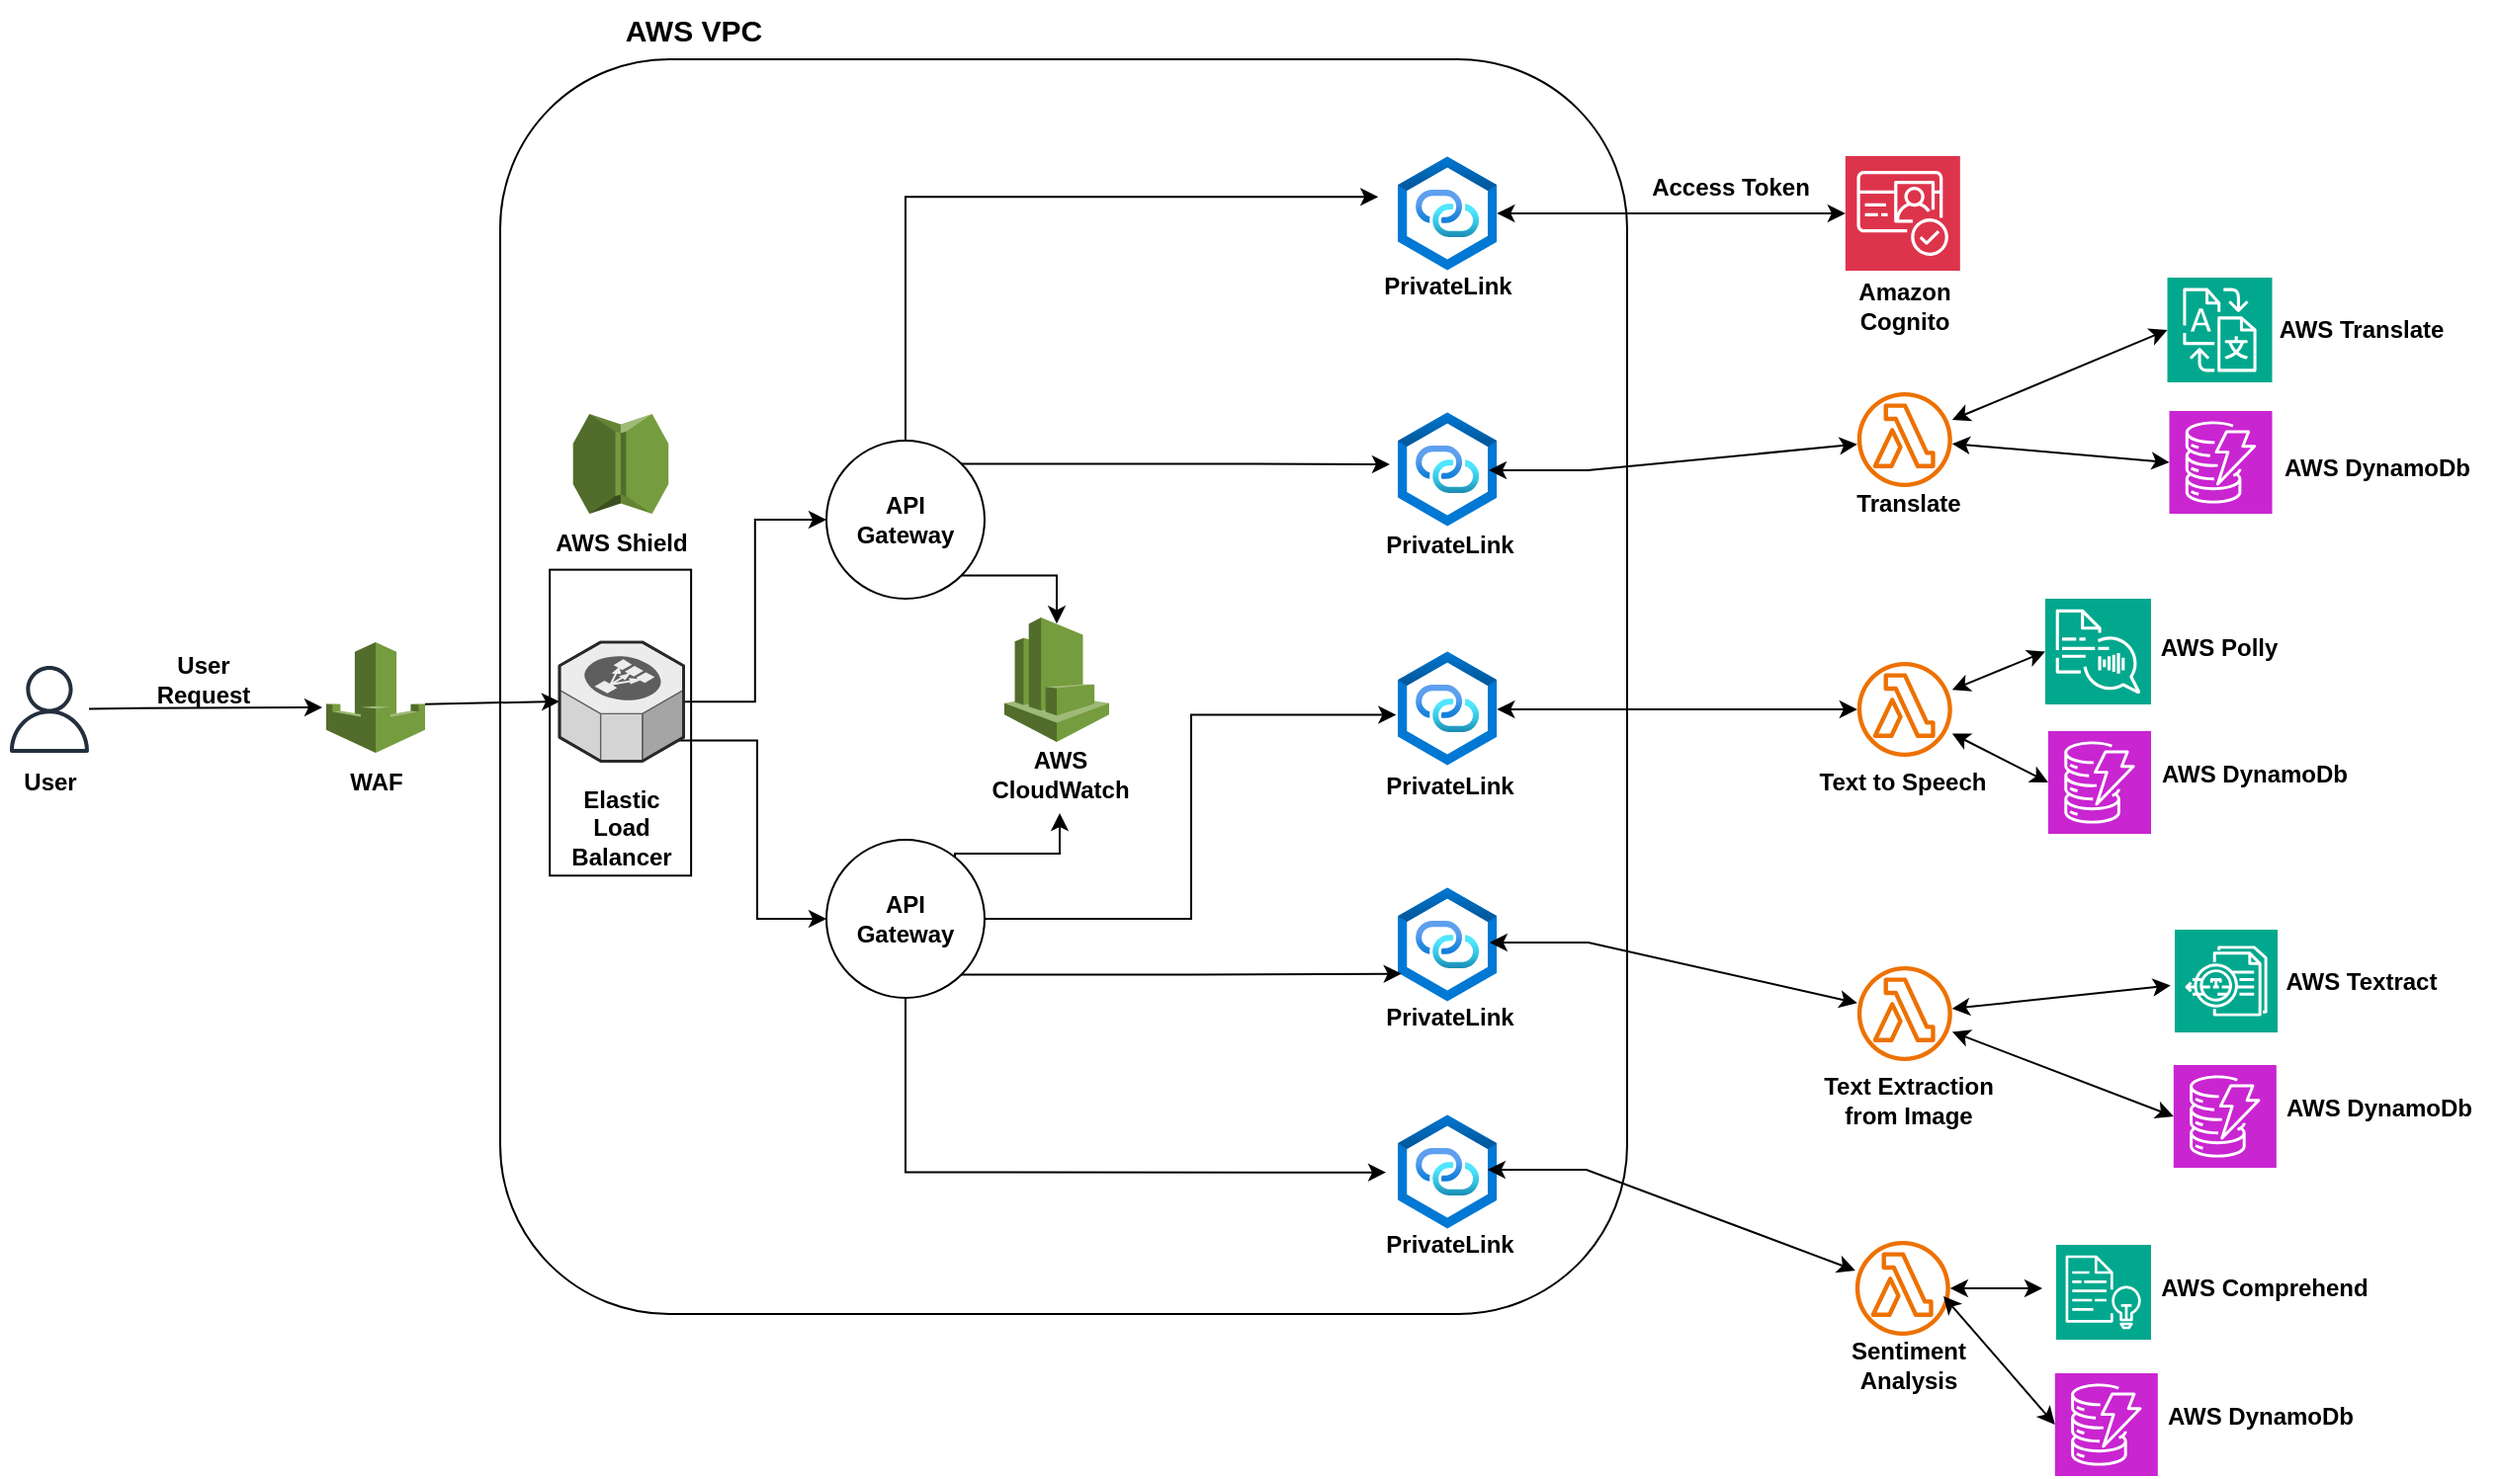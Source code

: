 <mxfile version="24.0.5" type="device">
  <diagram id="Ht1M8jgEwFfnCIfOTk4-" name="Page-1">
    <mxGraphModel dx="1774" dy="884" grid="1" gridSize="10" guides="1" tooltips="1" connect="1" arrows="1" fold="1" page="1" pageScale="1" pageWidth="1169" pageHeight="827" math="0" shadow="0">
      <root>
        <mxCell id="0" />
        <mxCell id="1" parent="0" />
        <mxCell id="k1oZT4vzYtAEEAk6muaA-3" value="" style="endArrow=classic;html=1;rounded=0;" parent="1" source="k1oZT4vzYtAEEAk6muaA-6" edge="1">
          <mxGeometry width="50" height="50" relative="1" as="geometry">
            <mxPoint x="70" y="383.41" as="sourcePoint" />
            <mxPoint x="180" y="383" as="targetPoint" />
            <Array as="points">
              <mxPoint x="90" y="383.41" />
            </Array>
          </mxGeometry>
        </mxCell>
        <mxCell id="k1oZT4vzYtAEEAk6muaA-4" value="&lt;div&gt;User&lt;/div&gt;Request" style="text;html=1;align=center;verticalAlign=middle;whiteSpace=wrap;rounded=0;fontStyle=1" parent="1" vertex="1">
          <mxGeometry x="90" y="354" width="60" height="30" as="geometry" />
        </mxCell>
        <mxCell id="k1oZT4vzYtAEEAk6muaA-5" value="API&lt;div&gt;Gateway&lt;/div&gt;" style="ellipse;whiteSpace=wrap;html=1;aspect=fixed;fontStyle=1" parent="1" vertex="1">
          <mxGeometry x="435" y="248" width="80" height="80" as="geometry" />
        </mxCell>
        <mxCell id="k1oZT4vzYtAEEAk6muaA-6" value="" style="sketch=0;outlineConnect=0;fontColor=#232F3E;gradientColor=none;fillColor=#232F3D;strokeColor=none;dashed=0;verticalLabelPosition=bottom;verticalAlign=top;align=center;html=1;fontSize=12;fontStyle=0;aspect=fixed;pointerEvents=1;shape=mxgraph.aws4.user;" parent="1" vertex="1">
          <mxGeometry x="20" y="362" width="44" height="44" as="geometry" />
        </mxCell>
        <mxCell id="k1oZT4vzYtAEEAk6muaA-15" value="" style="outlineConnect=0;dashed=0;verticalLabelPosition=bottom;verticalAlign=top;align=center;html=1;shape=mxgraph.aws3.shield;fillColor=#759C3E;gradientColor=none;" parent="1" vertex="1">
          <mxGeometry x="306.87" y="234.5" width="48.25" height="50.5" as="geometry" />
        </mxCell>
        <mxCell id="k1oZT4vzYtAEEAk6muaA-18" value="&lt;b&gt;AWS Shield&lt;/b&gt;" style="text;html=1;align=center;verticalAlign=middle;resizable=0;points=[];autosize=1;strokeColor=none;fillColor=none;" parent="1" vertex="1">
          <mxGeometry x="286" y="285" width="90" height="30" as="geometry" />
        </mxCell>
        <mxCell id="k1oZT4vzYtAEEAk6muaA-19" value="&lt;b&gt;User&lt;/b&gt;" style="text;html=1;align=center;verticalAlign=middle;resizable=0;points=[];autosize=1;strokeColor=none;fillColor=none;" parent="1" vertex="1">
          <mxGeometry x="17" y="406" width="50" height="30" as="geometry" />
        </mxCell>
        <mxCell id="k1oZT4vzYtAEEAk6muaA-20" value="" style="outlineConnect=0;dashed=0;verticalLabelPosition=bottom;verticalAlign=top;align=center;html=1;shape=mxgraph.aws3.waf;fillColor=#759C3E;gradientColor=none;" parent="1" vertex="1">
          <mxGeometry x="182" y="350" width="50" height="56" as="geometry" />
        </mxCell>
        <mxCell id="k1oZT4vzYtAEEAk6muaA-21" value="&lt;b&gt;WAF&lt;/b&gt;" style="text;html=1;align=center;verticalAlign=middle;resizable=0;points=[];autosize=1;strokeColor=none;fillColor=none;" parent="1" vertex="1">
          <mxGeometry x="182" y="406" width="50" height="30" as="geometry" />
        </mxCell>
        <mxCell id="k1oZT4vzYtAEEAk6muaA-36" style="edgeStyle=orthogonalEdgeStyle;rounded=0;orthogonalLoop=1;jettySize=auto;html=1;entryX=0;entryY=0.5;entryDx=0;entryDy=0;" parent="1" source="k1oZT4vzYtAEEAk6muaA-34" target="k1oZT4vzYtAEEAk6muaA-5" edge="1">
          <mxGeometry relative="1" as="geometry">
            <mxPoint x="370" y="385" as="sourcePoint" />
          </mxGeometry>
        </mxCell>
        <mxCell id="k1oZT4vzYtAEEAk6muaA-52" style="edgeStyle=orthogonalEdgeStyle;rounded=0;orthogonalLoop=1;jettySize=auto;html=1;entryX=0;entryY=0.5;entryDx=0;entryDy=0;exitX=0.689;exitY=0.827;exitDx=0;exitDy=0;exitPerimeter=0;" parent="1" source="k1oZT4vzYtAEEAk6muaA-34" target="k1oZT4vzYtAEEAk6muaA-50" edge="1">
          <mxGeometry relative="1" as="geometry">
            <Array as="points">
              <mxPoint x="400" y="400" />
              <mxPoint x="400" y="490" />
            </Array>
          </mxGeometry>
        </mxCell>
        <mxCell id="k1oZT4vzYtAEEAk6muaA-26" value="" style="rounded=0;whiteSpace=wrap;html=1;rotation=90;fillColor=none;" parent="1" vertex="1">
          <mxGeometry x="253.41" y="354.99" width="154.82" height="71.48" as="geometry" />
        </mxCell>
        <mxCell id="k1oZT4vzYtAEEAk6muaA-31" value="" style="endArrow=classic;html=1;rounded=0;exitX=1;exitY=0.56;exitDx=0;exitDy=0;exitPerimeter=0;" parent="1" source="k1oZT4vzYtAEEAk6muaA-20" edge="1">
          <mxGeometry width="50" height="50" relative="1" as="geometry">
            <mxPoint x="237" y="381.36" as="sourcePoint" />
            <mxPoint x="300" y="380" as="targetPoint" />
          </mxGeometry>
        </mxCell>
        <mxCell id="k1oZT4vzYtAEEAk6muaA-34" value="" style="verticalLabelPosition=bottom;html=1;verticalAlign=top;strokeWidth=1;align=center;outlineConnect=0;dashed=0;outlineConnect=0;shape=mxgraph.aws3d.elasticLoadBalancing;fillColor=#ECECEC;strokeColor=#5E5E5E;aspect=fixed;" parent="1" vertex="1">
          <mxGeometry x="300" y="350" width="62.78" height="60.17" as="geometry" />
        </mxCell>
        <mxCell id="k1oZT4vzYtAEEAk6muaA-35" value="Elastic&lt;div&gt;Load&lt;/div&gt;&lt;div&gt;Balancer&lt;/div&gt;" style="text;html=1;align=center;verticalAlign=middle;resizable=0;points=[];autosize=1;strokeColor=none;fillColor=none;fontStyle=1" parent="1" vertex="1">
          <mxGeometry x="296.39" y="414" width="70" height="60" as="geometry" />
        </mxCell>
        <mxCell id="k1oZT4vzYtAEEAk6muaA-42" value="" style="outlineConnect=0;dashed=0;verticalLabelPosition=bottom;verticalAlign=top;align=center;html=1;shape=mxgraph.aws3.cloudwatch;fillColor=#759C3E;gradientColor=none;" parent="1" vertex="1">
          <mxGeometry x="525" y="337.5" width="53" height="63" as="geometry" />
        </mxCell>
        <mxCell id="k1oZT4vzYtAEEAk6muaA-43" value="&lt;b&gt;AWS&lt;/b&gt;&lt;div&gt;&lt;b&gt;CloudWatch&lt;/b&gt;&lt;/div&gt;" style="text;html=1;align=center;verticalAlign=middle;resizable=0;points=[];autosize=1;strokeColor=none;fillColor=none;" parent="1" vertex="1">
          <mxGeometry x="508" y="396.5" width="90" height="40" as="geometry" />
        </mxCell>
        <mxCell id="k1oZT4vzYtAEEAk6muaA-44" value="" style="rounded=1;whiteSpace=wrap;html=1;fillColor=none;" parent="1" vertex="1">
          <mxGeometry x="270" y="55" width="570" height="635" as="geometry" />
        </mxCell>
        <mxCell id="k1oZT4vzYtAEEAk6muaA-45" value="&lt;b&gt;&lt;font style=&quot;font-size: 15px;&quot;&gt;AWS VPC&lt;/font&gt;&lt;/b&gt;" style="text;html=1;align=center;verticalAlign=middle;whiteSpace=wrap;rounded=0;" parent="1" vertex="1">
          <mxGeometry x="328.23" y="25" width="80" height="30" as="geometry" />
        </mxCell>
        <mxCell id="k1oZT4vzYtAEEAk6muaA-54" style="edgeStyle=orthogonalEdgeStyle;rounded=0;orthogonalLoop=1;jettySize=auto;html=1;exitX=1;exitY=0;exitDx=0;exitDy=0;" parent="1" source="k1oZT4vzYtAEEAk6muaA-50" target="k1oZT4vzYtAEEAk6muaA-43" edge="1">
          <mxGeometry relative="1" as="geometry">
            <Array as="points">
              <mxPoint x="500" y="462" />
              <mxPoint x="500" y="457" />
              <mxPoint x="553" y="457" />
            </Array>
          </mxGeometry>
        </mxCell>
        <mxCell id="k1oZT4vzYtAEEAk6muaA-50" value="API&lt;div&gt;Gateway&lt;/div&gt;" style="ellipse;whiteSpace=wrap;html=1;aspect=fixed;fontStyle=1" parent="1" vertex="1">
          <mxGeometry x="435" y="450" width="80" height="80" as="geometry" />
        </mxCell>
        <mxCell id="k1oZT4vzYtAEEAk6muaA-53" style="edgeStyle=orthogonalEdgeStyle;rounded=0;orthogonalLoop=1;jettySize=auto;html=1;exitX=1;exitY=1;exitDx=0;exitDy=0;entryX=0.5;entryY=0.05;entryDx=0;entryDy=0;entryPerimeter=0;" parent="1" source="k1oZT4vzYtAEEAk6muaA-5" target="k1oZT4vzYtAEEAk6muaA-42" edge="1">
          <mxGeometry relative="1" as="geometry" />
        </mxCell>
        <mxCell id="k1oZT4vzYtAEEAk6muaA-58" value="" style="image;aspect=fixed;html=1;points=[];align=center;fontSize=12;image=img/lib/azure2/networking/Private_Link_Hub.svg;" parent="1" vertex="1">
          <mxGeometry x="724" y="104" width="50.15" height="58" as="geometry" />
        </mxCell>
        <mxCell id="k1oZT4vzYtAEEAk6muaA-59" value="" style="image;aspect=fixed;html=1;points=[];align=center;fontSize=12;image=img/lib/azure2/networking/Private_Link_Hub.svg;" parent="1" vertex="1">
          <mxGeometry x="724" y="233.5" width="50.15" height="58" as="geometry" />
        </mxCell>
        <mxCell id="k1oZT4vzYtAEEAk6muaA-60" value="" style="image;aspect=fixed;html=1;points=[];align=center;fontSize=12;image=img/lib/azure2/networking/Private_Link_Hub.svg;" parent="1" vertex="1">
          <mxGeometry x="724" y="354.5" width="50.15" height="58" as="geometry" />
        </mxCell>
        <mxCell id="k1oZT4vzYtAEEAk6muaA-61" value="" style="image;aspect=fixed;html=1;points=[];align=center;fontSize=12;image=img/lib/azure2/networking/Private_Link_Hub.svg;" parent="1" vertex="1">
          <mxGeometry x="724" y="474" width="50.15" height="58" as="geometry" />
        </mxCell>
        <mxCell id="k1oZT4vzYtAEEAk6muaA-62" value="" style="image;aspect=fixed;html=1;points=[];align=center;fontSize=12;image=img/lib/azure2/networking/Private_Link_Hub.svg;" parent="1" vertex="1">
          <mxGeometry x="724" y="589" width="50.15" height="58" as="geometry" />
        </mxCell>
        <mxCell id="k1oZT4vzYtAEEAk6muaA-66" style="edgeStyle=orthogonalEdgeStyle;rounded=0;orthogonalLoop=1;jettySize=auto;html=1;entryX=-0.197;entryY=0.356;entryDx=0;entryDy=0;entryPerimeter=0;" parent="1" source="k1oZT4vzYtAEEAk6muaA-5" target="k1oZT4vzYtAEEAk6muaA-58" edge="1">
          <mxGeometry relative="1" as="geometry">
            <Array as="points">
              <mxPoint x="475" y="125" />
            </Array>
          </mxGeometry>
        </mxCell>
        <mxCell id="k1oZT4vzYtAEEAk6muaA-67" style="edgeStyle=orthogonalEdgeStyle;rounded=0;orthogonalLoop=1;jettySize=auto;html=1;exitX=1;exitY=0;exitDx=0;exitDy=0;entryX=-0.08;entryY=0.457;entryDx=0;entryDy=0;entryPerimeter=0;" parent="1" source="k1oZT4vzYtAEEAk6muaA-5" target="k1oZT4vzYtAEEAk6muaA-59" edge="1">
          <mxGeometry relative="1" as="geometry" />
        </mxCell>
        <mxCell id="k1oZT4vzYtAEEAk6muaA-68" style="edgeStyle=orthogonalEdgeStyle;rounded=0;orthogonalLoop=1;jettySize=auto;html=1;entryX=-0.119;entryY=0.506;entryDx=0;entryDy=0;entryPerimeter=0;" parent="1" source="k1oZT4vzYtAEEAk6muaA-50" target="k1oZT4vzYtAEEAk6muaA-62" edge="1">
          <mxGeometry relative="1" as="geometry">
            <Array as="points">
              <mxPoint x="475" y="618" />
            </Array>
          </mxGeometry>
        </mxCell>
        <mxCell id="k1oZT4vzYtAEEAk6muaA-69" style="edgeStyle=orthogonalEdgeStyle;rounded=0;orthogonalLoop=1;jettySize=auto;html=1;exitX=1;exitY=1;exitDx=0;exitDy=0;entryX=0.037;entryY=0.755;entryDx=0;entryDy=0;entryPerimeter=0;" parent="1" source="k1oZT4vzYtAEEAk6muaA-50" target="k1oZT4vzYtAEEAk6muaA-61" edge="1">
          <mxGeometry relative="1" as="geometry" />
        </mxCell>
        <mxCell id="k1oZT4vzYtAEEAk6muaA-71" style="edgeStyle=orthogonalEdgeStyle;rounded=0;orthogonalLoop=1;jettySize=auto;html=1;exitX=1;exitY=0.5;exitDx=0;exitDy=0;entryX=-0.017;entryY=0.557;entryDx=0;entryDy=0;entryPerimeter=0;" parent="1" source="k1oZT4vzYtAEEAk6muaA-50" target="k1oZT4vzYtAEEAk6muaA-60" edge="1">
          <mxGeometry relative="1" as="geometry" />
        </mxCell>
        <mxCell id="k1oZT4vzYtAEEAk6muaA-72" value="&lt;b&gt;PrivateLink&lt;/b&gt;" style="text;html=1;align=center;verticalAlign=middle;resizable=0;points=[];autosize=1;strokeColor=none;fillColor=none;" parent="1" vertex="1">
          <mxGeometry x="704" y="155" width="90" height="30" as="geometry" />
        </mxCell>
        <mxCell id="k1oZT4vzYtAEEAk6muaA-73" value="&lt;b&gt;PrivateLink&lt;/b&gt;" style="text;html=1;align=center;verticalAlign=middle;resizable=0;points=[];autosize=1;strokeColor=none;fillColor=none;" parent="1" vertex="1">
          <mxGeometry x="705" y="286" width="90" height="30" as="geometry" />
        </mxCell>
        <mxCell id="k1oZT4vzYtAEEAk6muaA-75" value="&lt;b&gt;PrivateLink&lt;/b&gt;" style="text;html=1;align=center;verticalAlign=middle;resizable=0;points=[];autosize=1;strokeColor=none;fillColor=none;" parent="1" vertex="1">
          <mxGeometry x="705" y="408" width="90" height="30" as="geometry" />
        </mxCell>
        <mxCell id="k1oZT4vzYtAEEAk6muaA-76" value="&lt;b&gt;PrivateLink&lt;/b&gt;" style="text;html=1;align=center;verticalAlign=middle;resizable=0;points=[];autosize=1;strokeColor=none;fillColor=none;" parent="1" vertex="1">
          <mxGeometry x="705" y="525" width="90" height="30" as="geometry" />
        </mxCell>
        <mxCell id="k1oZT4vzYtAEEAk6muaA-77" value="&lt;b&gt;PrivateLink&lt;/b&gt;" style="text;html=1;align=center;verticalAlign=middle;resizable=0;points=[];autosize=1;strokeColor=none;fillColor=none;" parent="1" vertex="1">
          <mxGeometry x="705" y="640" width="90" height="30" as="geometry" />
        </mxCell>
        <mxCell id="k1oZT4vzYtAEEAk6muaA-79" value="" style="endArrow=classic;startArrow=classic;html=1;rounded=0;entryX=0;entryY=0.5;entryDx=0;entryDy=0;entryPerimeter=0;" parent="1" source="k1oZT4vzYtAEEAk6muaA-58" target="k1oZT4vzYtAEEAk6muaA-80" edge="1">
          <mxGeometry width="50" height="50" relative="1" as="geometry">
            <mxPoint x="940" y="190" as="sourcePoint" />
            <mxPoint x="840" y="140" as="targetPoint" />
          </mxGeometry>
        </mxCell>
        <mxCell id="k1oZT4vzYtAEEAk6muaA-80" value="" style="sketch=0;points=[[0,0,0],[0.25,0,0],[0.5,0,0],[0.75,0,0],[1,0,0],[0,1,0],[0.25,1,0],[0.5,1,0],[0.75,1,0],[1,1,0],[0,0.25,0],[0,0.5,0],[0,0.75,0],[1,0.25,0],[1,0.5,0],[1,0.75,0]];outlineConnect=0;fontColor=#232F3E;fillColor=#DD344C;strokeColor=#ffffff;dashed=0;verticalLabelPosition=bottom;verticalAlign=top;align=center;html=1;fontSize=12;fontStyle=0;aspect=fixed;shape=mxgraph.aws4.resourceIcon;resIcon=mxgraph.aws4.cognito;" parent="1" vertex="1">
          <mxGeometry x="950.41" y="104" width="58" height="58" as="geometry" />
        </mxCell>
        <mxCell id="k1oZT4vzYtAEEAk6muaA-81" value="Amazon&lt;div&gt;Cognito&lt;/div&gt;" style="text;html=1;align=center;verticalAlign=middle;resizable=0;points=[];autosize=1;strokeColor=none;fillColor=none;fontStyle=1" parent="1" vertex="1">
          <mxGeometry x="945.41" y="160" width="70" height="40" as="geometry" />
        </mxCell>
        <mxCell id="k1oZT4vzYtAEEAk6muaA-82" value="Access Token" style="edgeLabel;html=1;align=center;verticalAlign=middle;resizable=0;points=[];fontStyle=1;fontSize=12;" parent="1" vertex="1" connectable="0">
          <mxGeometry x="892" y="120.001" as="geometry" />
        </mxCell>
        <mxCell id="k1oZT4vzYtAEEAk6muaA-83" value="" style="endArrow=classic;startArrow=classic;html=1;rounded=0;" parent="1" target="k1oZT4vzYtAEEAk6muaA-84" edge="1">
          <mxGeometry width="50" height="50" relative="1" as="geometry">
            <mxPoint x="770" y="263" as="sourcePoint" />
            <mxPoint x="850" y="260" as="targetPoint" />
            <Array as="points">
              <mxPoint x="800" y="263" />
              <mxPoint x="820" y="263" />
            </Array>
          </mxGeometry>
        </mxCell>
        <mxCell id="k1oZT4vzYtAEEAk6muaA-84" value="" style="sketch=0;outlineConnect=0;fontColor=#232F3E;gradientColor=none;fillColor=#ED7100;strokeColor=none;dashed=0;verticalLabelPosition=bottom;verticalAlign=top;align=center;html=1;fontSize=12;fontStyle=0;aspect=fixed;pointerEvents=1;shape=mxgraph.aws4.lambda_function;" parent="1" vertex="1">
          <mxGeometry x="956.41" y="223.5" width="48" height="48" as="geometry" />
        </mxCell>
        <mxCell id="k1oZT4vzYtAEEAk6muaA-85" value="" style="sketch=0;outlineConnect=0;fontColor=#232F3E;gradientColor=none;fillColor=#ED7100;strokeColor=none;dashed=0;verticalLabelPosition=bottom;verticalAlign=top;align=center;html=1;fontSize=12;fontStyle=0;aspect=fixed;pointerEvents=1;shape=mxgraph.aws4.lambda_function;" parent="1" vertex="1">
          <mxGeometry x="955.41" y="653" width="48" height="48" as="geometry" />
        </mxCell>
        <mxCell id="k1oZT4vzYtAEEAk6muaA-86" value="" style="sketch=0;outlineConnect=0;fontColor=#232F3E;gradientColor=none;fillColor=#ED7100;strokeColor=none;dashed=0;verticalLabelPosition=bottom;verticalAlign=top;align=center;html=1;fontSize=12;fontStyle=0;aspect=fixed;pointerEvents=1;shape=mxgraph.aws4.lambda_function;" parent="1" vertex="1">
          <mxGeometry x="956.41" y="514" width="48" height="48" as="geometry" />
        </mxCell>
        <mxCell id="k1oZT4vzYtAEEAk6muaA-87" value="" style="sketch=0;outlineConnect=0;fontColor=#232F3E;gradientColor=none;fillColor=#ED7100;strokeColor=none;dashed=0;verticalLabelPosition=bottom;verticalAlign=top;align=center;html=1;fontSize=12;fontStyle=0;aspect=fixed;pointerEvents=1;shape=mxgraph.aws4.lambda_function;" parent="1" vertex="1">
          <mxGeometry x="956.41" y="360" width="48" height="48" as="geometry" />
        </mxCell>
        <mxCell id="k1oZT4vzYtAEEAk6muaA-88" value="" style="endArrow=classic;startArrow=classic;html=1;rounded=0;" parent="1" target="k1oZT4vzYtAEEAk6muaA-87" edge="1">
          <mxGeometry width="50" height="50" relative="1" as="geometry">
            <mxPoint x="774.15" y="384" as="sourcePoint" />
            <mxPoint x="898.15" y="384" as="targetPoint" />
            <Array as="points">
              <mxPoint x="804.15" y="384" />
              <mxPoint x="824.15" y="384" />
            </Array>
          </mxGeometry>
        </mxCell>
        <mxCell id="k1oZT4vzYtAEEAk6muaA-89" value="" style="endArrow=classic;startArrow=classic;html=1;rounded=0;" parent="1" target="k1oZT4vzYtAEEAk6muaA-86" edge="1">
          <mxGeometry width="50" height="50" relative="1" as="geometry">
            <mxPoint x="770.41" y="502" as="sourcePoint" />
            <mxPoint x="894.41" y="502" as="targetPoint" />
            <Array as="points">
              <mxPoint x="800.41" y="502" />
              <mxPoint x="820.41" y="502" />
            </Array>
          </mxGeometry>
        </mxCell>
        <mxCell id="k1oZT4vzYtAEEAk6muaA-90" value="" style="endArrow=classic;startArrow=classic;html=1;rounded=0;" parent="1" target="k1oZT4vzYtAEEAk6muaA-85" edge="1">
          <mxGeometry width="50" height="50" relative="1" as="geometry">
            <mxPoint x="769.41" y="617" as="sourcePoint" />
            <mxPoint x="893.41" y="617" as="targetPoint" />
            <Array as="points">
              <mxPoint x="799.41" y="617" />
              <mxPoint x="819.41" y="617" />
            </Array>
          </mxGeometry>
        </mxCell>
        <mxCell id="k1oZT4vzYtAEEAk6muaA-91" value="&lt;b&gt;Translate&lt;/b&gt;" style="text;html=1;align=center;verticalAlign=middle;resizable=0;points=[];autosize=1;strokeColor=none;fillColor=none;" parent="1" vertex="1">
          <mxGeometry x="942" y="265" width="80" height="30" as="geometry" />
        </mxCell>
        <mxCell id="k1oZT4vzYtAEEAk6muaA-92" value="&lt;b&gt;Text to Speech&lt;/b&gt;" style="text;html=1;align=center;verticalAlign=middle;resizable=0;points=[];autosize=1;strokeColor=none;fillColor=none;" parent="1" vertex="1">
          <mxGeometry x="924.41" y="406" width="110" height="30" as="geometry" />
        </mxCell>
        <mxCell id="k1oZT4vzYtAEEAk6muaA-93" value="&lt;b&gt;Text Extraction&lt;/b&gt;&lt;div&gt;&lt;b&gt;from Image&lt;/b&gt;&lt;/div&gt;" style="text;html=1;align=center;verticalAlign=middle;resizable=0;points=[];autosize=1;strokeColor=none;fillColor=none;" parent="1" vertex="1">
          <mxGeometry x="927" y="562" width="110" height="40" as="geometry" />
        </mxCell>
        <mxCell id="k1oZT4vzYtAEEAk6muaA-94" value="&lt;b&gt;Sentiment&lt;/b&gt;&lt;div&gt;&lt;b&gt;Analysis&lt;/b&gt;&lt;/div&gt;" style="text;html=1;align=center;verticalAlign=middle;resizable=0;points=[];autosize=1;strokeColor=none;fillColor=none;" parent="1" vertex="1">
          <mxGeometry x="942" y="696" width="80" height="40" as="geometry" />
        </mxCell>
        <mxCell id="k1oZT4vzYtAEEAk6muaA-96" value="" style="sketch=0;points=[[0,0,0],[0.25,0,0],[0.5,0,0],[0.75,0,0],[1,0,0],[0,1,0],[0.25,1,0],[0.5,1,0],[0.75,1,0],[1,1,0],[0,0.25,0],[0,0.5,0],[0,0.75,0],[1,0.25,0],[1,0.5,0],[1,0.75,0]];outlineConnect=0;fontColor=#232F3E;fillColor=#01A88D;strokeColor=#ffffff;dashed=0;verticalLabelPosition=bottom;verticalAlign=top;align=center;html=1;fontSize=12;fontStyle=0;aspect=fixed;shape=mxgraph.aws4.resourceIcon;resIcon=mxgraph.aws4.polly;" parent="1" vertex="1">
          <mxGeometry x="1051.5" y="328" width="53.5" height="53.5" as="geometry" />
        </mxCell>
        <mxCell id="k1oZT4vzYtAEEAk6muaA-97" value="" style="sketch=0;points=[[0,0,0],[0.25,0,0],[0.5,0,0],[0.75,0,0],[1,0,0],[0,1,0],[0.25,1,0],[0.5,1,0],[0.75,1,0],[1,1,0],[0,0.25,0],[0,0.5,0],[0,0.75,0],[1,0.25,0],[1,0.5,0],[1,0.75,0]];outlineConnect=0;fontColor=#232F3E;fillColor=#C925D1;strokeColor=#ffffff;dashed=0;verticalLabelPosition=bottom;verticalAlign=top;align=center;html=1;fontSize=12;fontStyle=0;aspect=fixed;shape=mxgraph.aws4.resourceIcon;resIcon=mxgraph.aws4.dynamodb;" parent="1" vertex="1">
          <mxGeometry x="1053" y="395" width="52" height="52" as="geometry" />
        </mxCell>
        <mxCell id="k1oZT4vzYtAEEAk6muaA-100" value="&lt;b&gt;AWS Polly&lt;/b&gt;" style="text;html=1;align=center;verticalAlign=middle;resizable=0;points=[];autosize=1;strokeColor=none;fillColor=none;" parent="1" vertex="1">
          <mxGeometry x="1099" y="337.5" width="80" height="30" as="geometry" />
        </mxCell>
        <mxCell id="k1oZT4vzYtAEEAk6muaA-101" value="&lt;b&gt;AWS DynamoDb&lt;/b&gt;" style="text;html=1;align=center;verticalAlign=middle;resizable=0;points=[];autosize=1;strokeColor=none;fillColor=none;" parent="1" vertex="1">
          <mxGeometry x="1097" y="401.5" width="120" height="30" as="geometry" />
        </mxCell>
        <mxCell id="k1oZT4vzYtAEEAk6muaA-104" value="" style="endArrow=classic;startArrow=classic;html=1;rounded=0;entryX=0;entryY=0.5;entryDx=0;entryDy=0;entryPerimeter=0;" parent="1" source="k1oZT4vzYtAEEAk6muaA-87" target="k1oZT4vzYtAEEAk6muaA-96" edge="1">
          <mxGeometry width="50" height="50" relative="1" as="geometry">
            <mxPoint x="1000" y="400" as="sourcePoint" />
            <mxPoint x="1050" y="350" as="targetPoint" />
          </mxGeometry>
        </mxCell>
        <mxCell id="k1oZT4vzYtAEEAk6muaA-105" value="" style="endArrow=classic;startArrow=classic;html=1;rounded=0;entryX=0;entryY=0.5;entryDx=0;entryDy=0;entryPerimeter=0;" parent="1" source="k1oZT4vzYtAEEAk6muaA-87" target="k1oZT4vzYtAEEAk6muaA-97" edge="1">
          <mxGeometry width="50" height="50" relative="1" as="geometry">
            <mxPoint x="1000" y="400" as="sourcePoint" />
            <mxPoint x="1050" y="350" as="targetPoint" />
          </mxGeometry>
        </mxCell>
        <mxCell id="k1oZT4vzYtAEEAk6muaA-106" value="" style="sketch=0;points=[[0,0,0],[0.25,0,0],[0.5,0,0],[0.75,0,0],[1,0,0],[0,1,0],[0.25,1,0],[0.5,1,0],[0.75,1,0],[1,1,0],[0,0.25,0],[0,0.5,0],[0,0.75,0],[1,0.25,0],[1,0.5,0],[1,0.75,0]];outlineConnect=0;fontColor=#232F3E;fillColor=#01A88D;strokeColor=#ffffff;dashed=0;verticalLabelPosition=bottom;verticalAlign=top;align=center;html=1;fontSize=12;fontStyle=0;aspect=fixed;shape=mxgraph.aws4.resourceIcon;resIcon=mxgraph.aws4.translate;" parent="1" vertex="1">
          <mxGeometry x="1113.25" y="165.5" width="53" height="53" as="geometry" />
        </mxCell>
        <mxCell id="k1oZT4vzYtAEEAk6muaA-108" value="" style="sketch=0;points=[[0,0,0],[0.25,0,0],[0.5,0,0],[0.75,0,0],[1,0,0],[0,1,0],[0.25,1,0],[0.5,1,0],[0.75,1,0],[1,1,0],[0,0.25,0],[0,0.5,0],[0,0.75,0],[1,0.25,0],[1,0.5,0],[1,0.75,0]];outlineConnect=0;fontColor=#232F3E;fillColor=#C925D1;strokeColor=#ffffff;dashed=0;verticalLabelPosition=bottom;verticalAlign=top;align=center;html=1;fontSize=12;fontStyle=0;aspect=fixed;shape=mxgraph.aws4.resourceIcon;resIcon=mxgraph.aws4.dynamodb;" parent="1" vertex="1">
          <mxGeometry x="1114.25" y="233.0" width="52" height="52" as="geometry" />
        </mxCell>
        <mxCell id="k1oZT4vzYtAEEAk6muaA-110" value="" style="endArrow=classic;startArrow=classic;html=1;rounded=0;entryX=0;entryY=0.5;entryDx=0;entryDy=0;entryPerimeter=0;" parent="1" source="k1oZT4vzYtAEEAk6muaA-84" target="k1oZT4vzYtAEEAk6muaA-106" edge="1">
          <mxGeometry width="50" height="50" relative="1" as="geometry">
            <mxPoint x="890" y="275" as="sourcePoint" />
            <mxPoint x="940" y="225" as="targetPoint" />
          </mxGeometry>
        </mxCell>
        <mxCell id="k1oZT4vzYtAEEAk6muaA-111" value="" style="endArrow=classic;startArrow=classic;html=1;rounded=0;entryX=0;entryY=0.5;entryDx=0;entryDy=0;entryPerimeter=0;" parent="1" source="k1oZT4vzYtAEEAk6muaA-84" target="k1oZT4vzYtAEEAk6muaA-108" edge="1">
          <mxGeometry width="50" height="50" relative="1" as="geometry">
            <mxPoint x="1000" y="248" as="sourcePoint" />
            <mxPoint x="940" y="225" as="targetPoint" />
          </mxGeometry>
        </mxCell>
        <mxCell id="k1oZT4vzYtAEEAk6muaA-112" value="&lt;b&gt;AWS DynamoDb&lt;/b&gt;" style="text;html=1;align=center;verticalAlign=middle;resizable=0;points=[];autosize=1;strokeColor=none;fillColor=none;" parent="1" vertex="1">
          <mxGeometry x="1159" y="246.5" width="120" height="30" as="geometry" />
        </mxCell>
        <mxCell id="k1oZT4vzYtAEEAk6muaA-113" value="&lt;b&gt;AWS Translate&lt;/b&gt;" style="text;html=1;align=center;verticalAlign=middle;resizable=0;points=[];autosize=1;strokeColor=none;fillColor=none;" parent="1" vertex="1">
          <mxGeometry x="1156" y="177" width="110" height="30" as="geometry" />
        </mxCell>
        <mxCell id="k1oZT4vzYtAEEAk6muaA-115" value="" style="sketch=0;points=[[0,0,0],[0.25,0,0],[0.5,0,0],[0.75,0,0],[1,0,0],[0,1,0],[0.25,1,0],[0.5,1,0],[0.75,1,0],[1,1,0],[0,0.25,0],[0,0.5,0],[0,0.75,0],[1,0.25,0],[1,0.5,0],[1,0.75,0]];outlineConnect=0;fontColor=#232F3E;fillColor=#C925D1;strokeColor=#ffffff;dashed=0;verticalLabelPosition=bottom;verticalAlign=top;align=center;html=1;fontSize=12;fontStyle=0;aspect=fixed;shape=mxgraph.aws4.resourceIcon;resIcon=mxgraph.aws4.dynamodb;" parent="1" vertex="1">
          <mxGeometry x="1116.41" y="564" width="52" height="52" as="geometry" />
        </mxCell>
        <mxCell id="k1oZT4vzYtAEEAk6muaA-116" value="&lt;b&gt;AWS Textract&lt;/b&gt;" style="text;html=1;align=center;verticalAlign=middle;resizable=0;points=[];autosize=1;strokeColor=none;fillColor=none;" parent="1" vertex="1">
          <mxGeometry x="1161.41" y="506.5" width="100" height="30" as="geometry" />
        </mxCell>
        <mxCell id="k1oZT4vzYtAEEAk6muaA-117" value="&lt;b&gt;AWS DynamoDb&lt;/b&gt;" style="text;html=1;align=center;verticalAlign=middle;resizable=0;points=[];autosize=1;strokeColor=none;fillColor=none;" parent="1" vertex="1">
          <mxGeometry x="1160.41" y="570.5" width="120" height="30" as="geometry" />
        </mxCell>
        <mxCell id="k1oZT4vzYtAEEAk6muaA-118" value="" style="endArrow=classic;startArrow=classic;html=1;rounded=0;entryX=0;entryY=0.5;entryDx=0;entryDy=0;entryPerimeter=0;" parent="1" source="k1oZT4vzYtAEEAk6muaA-86" edge="1">
          <mxGeometry width="50" height="50" relative="1" as="geometry">
            <mxPoint x="1010" y="537" as="sourcePoint" />
            <mxPoint x="1114.91" y="523.75" as="targetPoint" />
          </mxGeometry>
        </mxCell>
        <mxCell id="k1oZT4vzYtAEEAk6muaA-119" value="" style="endArrow=classic;startArrow=classic;html=1;rounded=0;entryX=0;entryY=0.5;entryDx=0;entryDy=0;entryPerimeter=0;" parent="1" source="k1oZT4vzYtAEEAk6muaA-86" target="k1oZT4vzYtAEEAk6muaA-115" edge="1">
          <mxGeometry width="50" height="50" relative="1" as="geometry">
            <mxPoint x="1008.41" y="557" as="sourcePoint" />
            <mxPoint x="1054.41" y="519" as="targetPoint" />
          </mxGeometry>
        </mxCell>
        <mxCell id="k1oZT4vzYtAEEAk6muaA-127" value="" style="sketch=0;points=[[0,0,0],[0.25,0,0],[0.5,0,0],[0.75,0,0],[1,0,0],[0,1,0],[0.25,1,0],[0.5,1,0],[0.75,1,0],[1,1,0],[0,0.25,0],[0,0.5,0],[0,0.75,0],[1,0.25,0],[1,0.5,0],[1,0.75,0]];outlineConnect=0;fontColor=#232F3E;fillColor=#C925D1;strokeColor=#ffffff;dashed=0;verticalLabelPosition=bottom;verticalAlign=top;align=center;html=1;fontSize=12;fontStyle=0;aspect=fixed;shape=mxgraph.aws4.resourceIcon;resIcon=mxgraph.aws4.dynamodb;" parent="1" vertex="1">
          <mxGeometry x="1056.41" y="720" width="52" height="52" as="geometry" />
        </mxCell>
        <mxCell id="k1oZT4vzYtAEEAk6muaA-128" value="&lt;b&gt;AWS Comprehend&lt;/b&gt;" style="text;html=1;align=center;verticalAlign=middle;resizable=0;points=[];autosize=1;strokeColor=none;fillColor=none;" parent="1" vertex="1">
          <mxGeometry x="1097" y="662" width="130" height="30" as="geometry" />
        </mxCell>
        <mxCell id="k1oZT4vzYtAEEAk6muaA-129" value="&lt;b&gt;AWS DynamoDb&lt;/b&gt;" style="text;html=1;align=center;verticalAlign=middle;resizable=0;points=[];autosize=1;strokeColor=none;fillColor=none;" parent="1" vertex="1">
          <mxGeometry x="1100.41" y="726.5" width="120" height="30" as="geometry" />
        </mxCell>
        <mxCell id="k1oZT4vzYtAEEAk6muaA-130" value="" style="endArrow=classic;startArrow=classic;html=1;rounded=0;" parent="1" source="k1oZT4vzYtAEEAk6muaA-85" edge="1">
          <mxGeometry width="50" height="50" relative="1" as="geometry">
            <mxPoint x="1008.41" y="706" as="sourcePoint" />
            <mxPoint x="1050" y="677" as="targetPoint" />
          </mxGeometry>
        </mxCell>
        <mxCell id="k1oZT4vzYtAEEAk6muaA-131" value="" style="endArrow=classic;startArrow=classic;html=1;rounded=0;entryX=0;entryY=0.5;entryDx=0;entryDy=0;entryPerimeter=0;exitX=0.929;exitY=0.583;exitDx=0;exitDy=0;exitPerimeter=0;" parent="1" source="k1oZT4vzYtAEEAk6muaA-85" target="k1oZT4vzYtAEEAk6muaA-127" edge="1">
          <mxGeometry width="50" height="50" relative="1" as="geometry">
            <mxPoint x="1010" y="681" as="sourcePoint" />
            <mxPoint x="1054.41" y="675" as="targetPoint" />
          </mxGeometry>
        </mxCell>
        <mxCell id="k1oZT4vzYtAEEAk6muaA-134" value="" style="sketch=0;points=[[0,0,0],[0.25,0,0],[0.5,0,0],[0.75,0,0],[1,0,0],[0,1,0],[0.25,1,0],[0.5,1,0],[0.75,1,0],[1,1,0],[0,0.25,0],[0,0.5,0],[0,0.75,0],[1,0.25,0],[1,0.5,0],[1,0.75,0]];outlineConnect=0;fontColor=#232F3E;fillColor=#01A88D;strokeColor=#ffffff;dashed=0;verticalLabelPosition=bottom;verticalAlign=top;align=center;html=1;fontSize=12;fontStyle=0;aspect=fixed;shape=mxgraph.aws4.resourceIcon;resIcon=mxgraph.aws4.textract;" parent="1" vertex="1">
          <mxGeometry x="1117" y="495.5" width="52" height="52" as="geometry" />
        </mxCell>
        <mxCell id="k1oZT4vzYtAEEAk6muaA-138" value="" style="sketch=0;points=[[0,0,0],[0.25,0,0],[0.5,0,0],[0.75,0,0],[1,0,0],[0,1,0],[0.25,1,0],[0.5,1,0],[0.75,1,0],[1,1,0],[0,0.25,0],[0,0.5,0],[0,0.75,0],[1,0.25,0],[1,0.5,0],[1,0.75,0]];outlineConnect=0;fontColor=#232F3E;fillColor=#01A88D;strokeColor=#ffffff;dashed=0;verticalLabelPosition=bottom;verticalAlign=top;align=center;html=1;fontSize=12;fontStyle=0;aspect=fixed;shape=mxgraph.aws4.resourceIcon;resIcon=mxgraph.aws4.comprehend;" parent="1" vertex="1">
          <mxGeometry x="1057" y="655" width="48" height="48" as="geometry" />
        </mxCell>
      </root>
    </mxGraphModel>
  </diagram>
</mxfile>
